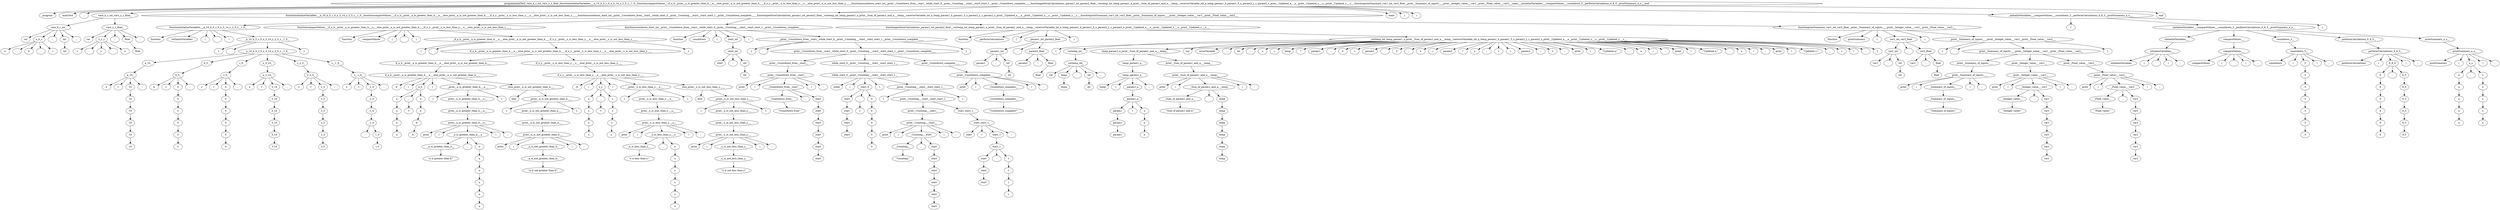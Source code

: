 digraph G {
  node1 [label="programmainTest_vara_b_c_int_varx_y_z_float_functioninitializeVariables___a_10_b_5_c_0_x_3_14_y_2_5_z__1_0__functioncompareValues___if_a_b__print__a_is_greater_than_b___a___else_print__a_is_not_greater_than_b____if_x_y__print__x_is_less_than_y___x___else_print__x_is_not_less_than_y_____functioncountdown_start_int__print__Countdown_from__start__while_start_0__print__Counting___start__start_start_1__print__Countdown_complete_____functionperformCalculations_param1_int_param2_float__vartemp_int_temp_param1_a_print__Sum_of_param1_and_a___temp__varerrorVariable_int_a_temp_param1_b_param1_5_x_param2_y_z_param2_x_print__Updated_a___a__print__Updated_x___x__print__Updated_z___z___functionprintSummary_var1_int_var2_float__print__Summary_of_inputs____print__Integer_value___var1__print__Float_value___var2___main___initializeVariables___compareValues___countdown_3__performCalculations_6_8_5__printSummary_a_x___end"];
  node1 -> node2;
  node2 [label="program"];
  node1 -> node3;
  node3 [label="mainTest"];
  node1 -> node4;
  node4 [label=";"];
  node1 -> node5;
  node5 [label="vara_b_c_int_varx_y_z_float_"];
  node5 -> node6;
  node6 [label="vara_b_c_int_"];
  node6 -> node7;
  node7 [label="var"];
  node6 -> node8;
  node8 [label="a_b_c"];
  node8 -> node9;
  node9 [label="a"];
  node8 -> node10;
  node10 [label=","];
  node8 -> node11;
  node11 [label="b"];
  node8 -> node12;
  node12 [label=","];
  node8 -> node13;
  node13 [label="c"];
  node6 -> node14;
  node14 [label=":"];
  node6 -> node15;
  node15 [label="int"];
  node15 -> node16;
  node16 [label="int"];
  node6 -> node17;
  node17 [label=";"];
  node5 -> node18;
  node18 [label="varx_y_z_float_"];
  node18 -> node19;
  node19 [label="var"];
  node18 -> node20;
  node20 [label="x_y_z"];
  node20 -> node21;
  node21 [label="x"];
  node20 -> node22;
  node22 [label=","];
  node20 -> node23;
  node23 [label="y"];
  node20 -> node24;
  node24 [label=","];
  node20 -> node25;
  node25 [label="z"];
  node18 -> node26;
  node26 [label=":"];
  node18 -> node27;
  node27 [label="float"];
  node27 -> node28;
  node28 [label="float"];
  node18 -> node29;
  node29 [label=";"];
  node1 -> node30;
  node30 [label="functioninitializeVariables___a_10_b_5_c_0_x_3_14_y_2_5_z__1_0__functioncompareValues___if_a_b__print__a_is_greater_than_b___a___else_print__a_is_not_greater_than_b____if_x_y__print__x_is_less_than_y___x___else_print__x_is_not_less_than_y_____functioncountdown_start_int__print__Countdown_from__start__while_start_0__print__Counting___start__start_start_1__print__Countdown_complete_____functionperformCalculations_param1_int_param2_float__vartemp_int_temp_param1_a_print__Sum_of_param1_and_a___temp__varerrorVariable_int_a_temp_param1_b_param1_5_x_param2_y_z_param2_x_print__Updated_a___a__print__Updated_x___x__print__Updated_z___z___functionprintSummary_var1_int_var2_float__print__Summary_of_inputs____print__Integer_value___var1__print__Float_value___var2___"];
  node30 -> node31;
  node31 [label="functioninitializeVariables___a_10_b_5_c_0_x_3_14_y_2_5_z__1_0__"];
  node31 -> node32;
  node32 [label="function"];
  node31 -> node33;
  node33 [label="initializeVariables"];
  node31 -> node34;
  node34 [label="("];
  node31 -> node35;
  node35 [label=""];
  node31 -> node36;
  node36 [label=")"];
  node31 -> node37;
  node37 [label="_a_10_b_5_c_0_x_3_14_y_2_5_z__1_0__"];
  node37 -> node38;
  node38 [label="{"];
  node37 -> node39;
  node39 [label=""];
  node37 -> node40;
  node40 [label="a_10_b_5_c_0_x_3_14_y_2_5_z__1_0_"];
  node40 -> node41;
  node41 [label="a_10_"];
  node41 -> node42;
  node42 [label="a_10_"];
  node42 -> node43;
  node43 [label="a"];
  node42 -> node44;
  node44 [label="="];
  node42 -> node45;
  node45 [label="10"];
  node45 -> node46;
  node46 [label="10"];
  node46 -> node47;
  node47 [label="10"];
  node47 -> node48;
  node48 [label="10"];
  node48 -> node49;
  node49 [label="10"];
  node49 -> node50;
  node50 [label="10"];
  node42 -> node51;
  node51 [label=";"];
  node40 -> node52;
  node52 [label="b_5_"];
  node52 -> node53;
  node53 [label="b_5_"];
  node53 -> node54;
  node54 [label="b"];
  node53 -> node55;
  node55 [label="="];
  node53 -> node56;
  node56 [label="5"];
  node56 -> node57;
  node57 [label="5"];
  node57 -> node58;
  node58 [label="5"];
  node58 -> node59;
  node59 [label="5"];
  node59 -> node60;
  node60 [label="5"];
  node60 -> node61;
  node61 [label="5"];
  node53 -> node62;
  node62 [label=";"];
  node40 -> node63;
  node63 [label="c_0_"];
  node63 -> node64;
  node64 [label="c_0_"];
  node64 -> node65;
  node65 [label="c"];
  node64 -> node66;
  node66 [label="="];
  node64 -> node67;
  node67 [label="0"];
  node67 -> node68;
  node68 [label="0"];
  node68 -> node69;
  node69 [label="0"];
  node69 -> node70;
  node70 [label="0"];
  node70 -> node71;
  node71 [label="0"];
  node71 -> node72;
  node72 [label="0"];
  node64 -> node73;
  node73 [label=";"];
  node40 -> node74;
  node74 [label="x_3_14_"];
  node74 -> node75;
  node75 [label="x_3_14_"];
  node75 -> node76;
  node76 [label="x"];
  node75 -> node77;
  node77 [label="="];
  node75 -> node78;
  node78 [label="3_14"];
  node78 -> node79;
  node79 [label="3_14"];
  node79 -> node80;
  node80 [label="3_14"];
  node80 -> node81;
  node81 [label="3_14"];
  node81 -> node82;
  node82 [label="3_14"];
  node82 -> node83;
  node83 [label="3.14"];
  node75 -> node84;
  node84 [label=";"];
  node40 -> node85;
  node85 [label="y_2_5_"];
  node85 -> node86;
  node86 [label="y_2_5_"];
  node86 -> node87;
  node87 [label="y"];
  node86 -> node88;
  node88 [label="="];
  node86 -> node89;
  node89 [label="2_5"];
  node89 -> node90;
  node90 [label="2_5"];
  node90 -> node91;
  node91 [label="2_5"];
  node91 -> node92;
  node92 [label="2_5"];
  node92 -> node93;
  node93 [label="2_5"];
  node93 -> node94;
  node94 [label="2.5"];
  node86 -> node95;
  node95 [label=";"];
  node40 -> node96;
  node96 [label="z__1_0_"];
  node96 -> node97;
  node97 [label="z__1_0_"];
  node97 -> node98;
  node98 [label="z"];
  node97 -> node99;
  node99 [label="="];
  node97 -> node100;
  node100 [label="_1_0"];
  node100 -> node101;
  node101 [label="_1_0"];
  node101 -> node102;
  node102 [label="_1_0"];
  node102 -> node103;
  node103 [label="_1_0"];
  node103 -> node104;
  node104 [label="-"];
  node103 -> node105;
  node105 [label="1_0"];
  node105 -> node106;
  node106 [label="1.0"];
  node97 -> node107;
  node107 [label=";"];
  node37 -> node108;
  node108 [label="}"];
  node30 -> node109;
  node109 [label="functioncompareValues___if_a_b__print__a_is_greater_than_b___a___else_print__a_is_not_greater_than_b____if_x_y__print__x_is_less_than_y___x___else_print__x_is_not_less_than_y_____"];
  node109 -> node110;
  node110 [label="function"];
  node109 -> node111;
  node111 [label="compareValues"];
  node109 -> node112;
  node112 [label="("];
  node109 -> node113;
  node113 [label=""];
  node109 -> node114;
  node114 [label=")"];
  node109 -> node115;
  node115 [label="_if_a_b__print__a_is_greater_than_b___a___else_print__a_is_not_greater_than_b____if_x_y__print__x_is_less_than_y___x___else_print__x_is_not_less_than_y_____"];
  node115 -> node116;
  node116 [label="{"];
  node115 -> node117;
  node117 [label=""];
  node115 -> node118;
  node118 [label="if_a_b__print__a_is_greater_than_b___a___else_print__a_is_not_greater_than_b____if_x_y__print__x_is_less_than_y___x___else_print__x_is_not_less_than_y____"];
  node118 -> node119;
  node119 [label="if_a_b__print__a_is_greater_than_b___a___else_print__a_is_not_greater_than_b____"];
  node119 -> node120;
  node120 [label="if_a_b__print__a_is_greater_than_b___a___else_print__a_is_not_greater_than_b____"];
  node120 -> node121;
  node121 [label="if"];
  node120 -> node122;
  node122 [label="("];
  node120 -> node123;
  node123 [label="a_b"];
  node123 -> node124;
  node124 [label="a"];
  node124 -> node125;
  node125 [label="a"];
  node125 -> node126;
  node126 [label="a"];
  node126 -> node127;
  node127 [label="a"];
  node123 -> node128;
  node128 [label="_"];
  node128 -> node129;
  node129 [label=">"];
  node123 -> node130;
  node130 [label="b"];
  node130 -> node131;
  node131 [label="b"];
  node131 -> node132;
  node132 [label="b"];
  node132 -> node133;
  node133 [label="b"];
  node120 -> node134;
  node134 [label=")"];
  node120 -> node135;
  node135 [label="_print__a_is_greater_than_b___a___"];
  node135 -> node136;
  node136 [label="{"];
  node135 -> node137;
  node137 [label="print__a_is_greater_than_b___a__"];
  node137 -> node138;
  node138 [label="print__a_is_greater_than_b___a__"];
  node138 -> node139;
  node139 [label="print__a_is_greater_than_b___a__"];
  node139 -> node140;
  node140 [label="print"];
  node139 -> node141;
  node141 [label="("];
  node139 -> node142;
  node142 [label="_a_is_greater_than_b___a"];
  node142 -> node143;
  node143 [label="_a_is_greater_than_b__"];
  node143 -> node144;
  node144 [label="\"a is greater than b:\""];
  node142 -> node145;
  node145 [label=","];
  node142 -> node146;
  node146 [label="a"];
  node146 -> node147;
  node147 [label="a"];
  node147 -> node148;
  node148 [label="a"];
  node148 -> node149;
  node149 [label="a"];
  node149 -> node150;
  node150 [label="a"];
  node150 -> node151;
  node151 [label="a"];
  node139 -> node152;
  node152 [label=")"];
  node139 -> node153;
  node153 [label=";"];
  node135 -> node154;
  node154 [label="}"];
  node120 -> node155;
  node155 [label="else_print__a_is_not_greater_than_b____"];
  node155 -> node156;
  node156 [label="else"];
  node155 -> node157;
  node157 [label="_print__a_is_not_greater_than_b____"];
  node157 -> node158;
  node158 [label="{"];
  node157 -> node159;
  node159 [label="print__a_is_not_greater_than_b___"];
  node159 -> node160;
  node160 [label="print__a_is_not_greater_than_b___"];
  node160 -> node161;
  node161 [label="print__a_is_not_greater_than_b___"];
  node161 -> node162;
  node162 [label="print"];
  node161 -> node163;
  node163 [label="("];
  node161 -> node164;
  node164 [label="_a_is_not_greater_than_b_"];
  node164 -> node165;
  node165 [label="_a_is_not_greater_than_b_"];
  node165 -> node166;
  node166 [label="\"a is not greater than b\""];
  node161 -> node167;
  node167 [label=")"];
  node161 -> node168;
  node168 [label=";"];
  node157 -> node169;
  node169 [label="}"];
  node118 -> node170;
  node170 [label="if_x_y__print__x_is_less_than_y___x___else_print__x_is_not_less_than_y____"];
  node170 -> node171;
  node171 [label="if_x_y__print__x_is_less_than_y___x___else_print__x_is_not_less_than_y____"];
  node171 -> node172;
  node172 [label="if"];
  node171 -> node173;
  node173 [label="("];
  node171 -> node174;
  node174 [label="x_y"];
  node174 -> node175;
  node175 [label="x"];
  node175 -> node176;
  node176 [label="x"];
  node176 -> node177;
  node177 [label="x"];
  node177 -> node178;
  node178 [label="x"];
  node174 -> node179;
  node179 [label="_"];
  node179 -> node180;
  node180 [label="<"];
  node174 -> node181;
  node181 [label="y"];
  node181 -> node182;
  node182 [label="y"];
  node182 -> node183;
  node183 [label="y"];
  node183 -> node184;
  node184 [label="y"];
  node171 -> node185;
  node185 [label=")"];
  node171 -> node186;
  node186 [label="_print__x_is_less_than_y___x___"];
  node186 -> node187;
  node187 [label="{"];
  node186 -> node188;
  node188 [label="print__x_is_less_than_y___x__"];
  node188 -> node189;
  node189 [label="print__x_is_less_than_y___x__"];
  node189 -> node190;
  node190 [label="print__x_is_less_than_y___x__"];
  node190 -> node191;
  node191 [label="print"];
  node190 -> node192;
  node192 [label="("];
  node190 -> node193;
  node193 [label="_x_is_less_than_y___x"];
  node193 -> node194;
  node194 [label="_x_is_less_than_y__"];
  node194 -> node195;
  node195 [label="\"x is less than y:\""];
  node193 -> node196;
  node196 [label=","];
  node193 -> node197;
  node197 [label="x"];
  node197 -> node198;
  node198 [label="x"];
  node198 -> node199;
  node199 [label="x"];
  node199 -> node200;
  node200 [label="x"];
  node200 -> node201;
  node201 [label="x"];
  node201 -> node202;
  node202 [label="x"];
  node190 -> node203;
  node203 [label=")"];
  node190 -> node204;
  node204 [label=";"];
  node186 -> node205;
  node205 [label="}"];
  node171 -> node206;
  node206 [label="else_print__x_is_not_less_than_y____"];
  node206 -> node207;
  node207 [label="else"];
  node206 -> node208;
  node208 [label="_print__x_is_not_less_than_y____"];
  node208 -> node209;
  node209 [label="{"];
  node208 -> node210;
  node210 [label="print__x_is_not_less_than_y___"];
  node210 -> node211;
  node211 [label="print__x_is_not_less_than_y___"];
  node211 -> node212;
  node212 [label="print__x_is_not_less_than_y___"];
  node212 -> node213;
  node213 [label="print"];
  node212 -> node214;
  node214 [label="("];
  node212 -> node215;
  node215 [label="_x_is_not_less_than_y_"];
  node215 -> node216;
  node216 [label="_x_is_not_less_than_y_"];
  node216 -> node217;
  node217 [label="\"x is not less than y\""];
  node212 -> node218;
  node218 [label=")"];
  node212 -> node219;
  node219 [label=";"];
  node208 -> node220;
  node220 [label="}"];
  node115 -> node221;
  node221 [label="}"];
  node30 -> node222;
  node222 [label="functioncountdown_start_int__print__Countdown_from__start__while_start_0__print__Counting___start__start_start_1__print__Countdown_complete_____"];
  node222 -> node223;
  node223 [label="function"];
  node222 -> node224;
  node224 [label="countdown"];
  node222 -> node225;
  node225 [label="("];
  node222 -> node226;
  node226 [label="start_int"];
  node226 -> node227;
  node227 [label="start_int"];
  node227 -> node228;
  node228 [label="start"];
  node227 -> node229;
  node229 [label=":"];
  node227 -> node230;
  node230 [label="int"];
  node230 -> node231;
  node231 [label="int"];
  node222 -> node232;
  node232 [label=")"];
  node222 -> node233;
  node233 [label="_print__Countdown_from__start__while_start_0__print__Counting___start__start_start_1__print__Countdown_complete_____"];
  node233 -> node234;
  node234 [label="{"];
  node233 -> node235;
  node235 [label=""];
  node233 -> node236;
  node236 [label="print__Countdown_from__start__while_start_0__print__Counting___start__start_start_1__print__Countdown_complete____"];
  node236 -> node237;
  node237 [label="print__Countdown_from__start__"];
  node237 -> node238;
  node238 [label="print__Countdown_from__start__"];
  node238 -> node239;
  node239 [label="print"];
  node238 -> node240;
  node240 [label="("];
  node238 -> node241;
  node241 [label="_Countdown_from__start"];
  node241 -> node242;
  node242 [label="_Countdown_from_"];
  node242 -> node243;
  node243 [label="\"Countdown from\""];
  node241 -> node244;
  node244 [label=","];
  node241 -> node245;
  node245 [label="start"];
  node245 -> node246;
  node246 [label="start"];
  node246 -> node247;
  node247 [label="start"];
  node247 -> node248;
  node248 [label="start"];
  node248 -> node249;
  node249 [label="start"];
  node249 -> node250;
  node250 [label="start"];
  node238 -> node251;
  node251 [label=")"];
  node238 -> node252;
  node252 [label=";"];
  node236 -> node253;
  node253 [label="while_start_0__print__Counting___start__start_start_1__"];
  node253 -> node254;
  node254 [label="while_start_0__print__Counting___start__start_start_1__"];
  node254 -> node255;
  node255 [label="while"];
  node254 -> node256;
  node256 [label="("];
  node254 -> node257;
  node257 [label="start_0"];
  node257 -> node258;
  node258 [label="start"];
  node258 -> node259;
  node259 [label="start"];
  node259 -> node260;
  node260 [label="start"];
  node260 -> node261;
  node261 [label="start"];
  node257 -> node262;
  node262 [label="_"];
  node262 -> node263;
  node263 [label=">"];
  node257 -> node264;
  node264 [label="0"];
  node264 -> node265;
  node265 [label="0"];
  node265 -> node266;
  node266 [label="0"];
  node266 -> node267;
  node267 [label="0"];
  node267 -> node268;
  node268 [label="0"];
  node254 -> node269;
  node269 [label=")"];
  node254 -> node270;
  node270 [label="_print__Counting___start__start_start_1__"];
  node270 -> node271;
  node271 [label="{"];
  node270 -> node272;
  node272 [label="print__Counting___start__start_start_1_"];
  node272 -> node273;
  node273 [label="print__Counting___start__"];
  node273 -> node274;
  node274 [label="print__Counting___start__"];
  node274 -> node275;
  node275 [label="print"];
  node274 -> node276;
  node276 [label="("];
  node274 -> node277;
  node277 [label="_Counting___start"];
  node277 -> node278;
  node278 [label="_Counting__"];
  node278 -> node279;
  node279 [label="\"Counting:\""];
  node277 -> node280;
  node280 [label=","];
  node277 -> node281;
  node281 [label="start"];
  node281 -> node282;
  node282 [label="start"];
  node282 -> node283;
  node283 [label="start"];
  node283 -> node284;
  node284 [label="start"];
  node284 -> node285;
  node285 [label="start"];
  node285 -> node286;
  node286 [label="start"];
  node274 -> node287;
  node287 [label=")"];
  node274 -> node288;
  node288 [label=";"];
  node272 -> node289;
  node289 [label="start_start_1_"];
  node289 -> node290;
  node290 [label="start_start_1_"];
  node290 -> node291;
  node291 [label="start"];
  node290 -> node292;
  node292 [label="="];
  node290 -> node293;
  node293 [label="start_1"];
  node293 -> node294;
  node294 [label="start_1"];
  node294 -> node295;
  node295 [label="start"];
  node295 -> node296;
  node296 [label="start"];
  node296 -> node297;
  node297 [label="start"];
  node294 -> node298;
  node298 [label="-"];
  node294 -> node299;
  node299 [label="1"];
  node299 -> node300;
  node300 [label="1"];
  node300 -> node301;
  node301 [label="1"];
  node301 -> node302;
  node302 [label="1"];
  node290 -> node303;
  node303 [label=";"];
  node270 -> node304;
  node304 [label="}"];
  node236 -> node305;
  node305 [label="print__Countdown_complete____"];
  node305 -> node306;
  node306 [label="print__Countdown_complete____"];
  node306 -> node307;
  node307 [label="print"];
  node306 -> node308;
  node308 [label="("];
  node306 -> node309;
  node309 [label="_Countdown_complete__"];
  node309 -> node310;
  node310 [label="_Countdown_complete__"];
  node310 -> node311;
  node311 [label="\"Countdown complete!\""];
  node306 -> node312;
  node312 [label=")"];
  node306 -> node313;
  node313 [label=";"];
  node233 -> node314;
  node314 [label="}"];
  node30 -> node315;
  node315 [label="functionperformCalculations_param1_int_param2_float__vartemp_int_temp_param1_a_print__Sum_of_param1_and_a___temp__varerrorVariable_int_a_temp_param1_b_param1_5_x_param2_y_z_param2_x_print__Updated_a___a__print__Updated_x___x__print__Updated_z___z___"];
  node315 -> node316;
  node316 [label="function"];
  node315 -> node317;
  node317 [label="performCalculations"];
  node315 -> node318;
  node318 [label="("];
  node315 -> node319;
  node319 [label="param1_int_param2_float"];
  node319 -> node320;
  node320 [label="param1_int"];
  node320 -> node321;
  node321 [label="param1"];
  node320 -> node322;
  node322 [label=":"];
  node320 -> node323;
  node323 [label="int"];
  node323 -> node324;
  node324 [label="int"];
  node319 -> node325;
  node325 [label=","];
  node319 -> node326;
  node326 [label="param2_float"];
  node326 -> node327;
  node327 [label="param2"];
  node326 -> node328;
  node328 [label=":"];
  node326 -> node329;
  node329 [label="float"];
  node329 -> node330;
  node330 [label="float"];
  node315 -> node331;
  node331 [label=")"];
  node315 -> node332;
  node332 [label="_vartemp_int_temp_param1_a_print__Sum_of_param1_and_a___temp__varerrorVariable_int_a_temp_param1_b_param1_5_x_param2_y_z_param2_x_print__Updated_a___a__print__Updated_x___x__print__Updated_z___z___"];
  node332 -> node333;
  node333 [label="{"];
  node332 -> node334;
  node334 [label="vartemp_int_"];
  node334 -> node335;
  node335 [label="vartemp_int_"];
  node335 -> node336;
  node336 [label="var"];
  node335 -> node337;
  node337 [label="temp"];
  node337 -> node338;
  node338 [label="temp"];
  node335 -> node339;
  node339 [label=":"];
  node335 -> node340;
  node340 [label="int"];
  node340 -> node341;
  node341 [label="int"];
  node335 -> node342;
  node342 [label=";"];
  node332 -> node343;
  node343 [label="temp_param1_a_print__Sum_of_param1_and_a___temp__"];
  node343 -> node344;
  node344 [label="temp_param1_a_"];
  node344 -> node345;
  node345 [label="temp_param1_a_"];
  node345 -> node346;
  node346 [label="temp"];
  node345 -> node347;
  node347 [label="="];
  node345 -> node348;
  node348 [label="param1_a"];
  node348 -> node349;
  node349 [label="param1_a"];
  node349 -> node350;
  node350 [label="param1"];
  node350 -> node351;
  node351 [label="param1"];
  node351 -> node352;
  node352 [label="param1"];
  node349 -> node353;
  node353 [label="+"];
  node349 -> node354;
  node354 [label="a"];
  node354 -> node355;
  node355 [label="a"];
  node355 -> node356;
  node356 [label="a"];
  node345 -> node357;
  node357 [label=";"];
  node343 -> node358;
  node358 [label="print__Sum_of_param1_and_a___temp__"];
  node358 -> node359;
  node359 [label="print__Sum_of_param1_and_a___temp__"];
  node359 -> node360;
  node360 [label="print"];
  node359 -> node361;
  node361 [label="("];
  node359 -> node362;
  node362 [label="_Sum_of_param1_and_a___temp"];
  node362 -> node363;
  node363 [label="_Sum_of_param1_and_a__"];
  node363 -> node364;
  node364 [label="\"Sum of param1 and a:\""];
  node362 -> node365;
  node365 [label=","];
  node362 -> node366;
  node366 [label="temp"];
  node366 -> node367;
  node367 [label="temp"];
  node367 -> node368;
  node368 [label="temp"];
  node368 -> node369;
  node369 [label="temp"];
  node369 -> node370;
  node370 [label="temp"];
  node370 -> node371;
  node371 [label="temp"];
  node359 -> node372;
  node372 [label=")"];
  node359 -> node373;
  node373 [label=";"];
  node332 -> node374;
  node374 [label="var"];
  node332 -> node375;
  node375 [label="errorVariable"];
  node332 -> node376;
  node376 [label=":"];
  node332 -> node377;
  node377 [label="int"];
  node332 -> node378;
  node378 [label=";"];
  node332 -> node379;
  node379 [label="a"];
  node332 -> node380;
  node380 [label="="];
  node332 -> node381;
  node381 [label="temp"];
  node332 -> node382;
  node382 [label="*"];
  node332 -> node383;
  node383 [label="param1"];
  node332 -> node384;
  node384 [label=";"];
  node332 -> node385;
  node385 [label="b"];
  node332 -> node386;
  node386 [label="="];
  node332 -> node387;
  node387 [label="param1"];
  node332 -> node388;
  node388 [label="-"];
  node332 -> node389;
  node389 [label="5"];
  node332 -> node390;
  node390 [label=";"];
  node332 -> node391;
  node391 [label="x"];
  node332 -> node392;
  node392 [label="="];
  node332 -> node393;
  node393 [label="param2"];
  node332 -> node394;
  node394 [label="*"];
  node332 -> node395;
  node395 [label="y"];
  node332 -> node396;
  node396 [label=";"];
  node332 -> node397;
  node397 [label="z"];
  node332 -> node398;
  node398 [label="="];
  node332 -> node399;
  node399 [label="param2"];
  node332 -> node400;
  node400 [label="/"];
  node332 -> node401;
  node401 [label="x"];
  node332 -> node402;
  node402 [label=";"];
  node332 -> node403;
  node403 [label="print"];
  node332 -> node404;
  node404 [label="("];
  node332 -> node405;
  node405 [label="\"Updated a:\""];
  node332 -> node406;
  node406 [label=","];
  node332 -> node407;
  node407 [label="a"];
  node332 -> node408;
  node408 [label=")"];
  node332 -> node409;
  node409 [label=";"];
  node332 -> node410;
  node410 [label="print"];
  node332 -> node411;
  node411 [label="("];
  node332 -> node412;
  node412 [label="\"Updated x:\""];
  node332 -> node413;
  node413 [label=","];
  node332 -> node414;
  node414 [label="x"];
  node332 -> node415;
  node415 [label=")"];
  node332 -> node416;
  node416 [label=";"];
  node332 -> node417;
  node417 [label="print"];
  node332 -> node418;
  node418 [label="("];
  node332 -> node419;
  node419 [label="\"Updated z:\""];
  node332 -> node420;
  node420 [label=","];
  node332 -> node421;
  node421 [label="z"];
  node332 -> node422;
  node422 [label=")"];
  node332 -> node423;
  node423 [label=";"];
  node332 -> node424;
  node424 [label="}"];
  node30 -> node425;
  node425 [label="functionprintSummary_var1_int_var2_float__print__Summary_of_inputs____print__Integer_value___var1__print__Float_value___var2___"];
  node425 -> node426;
  node426 [label="function"];
  node425 -> node427;
  node427 [label="printSummary"];
  node425 -> node428;
  node428 [label="("];
  node425 -> node429;
  node429 [label="var1_int_var2_float"];
  node429 -> node430;
  node430 [label="var1_int"];
  node430 -> node431;
  node431 [label="var1"];
  node430 -> node432;
  node432 [label=":"];
  node430 -> node433;
  node433 [label="int"];
  node433 -> node434;
  node434 [label="int"];
  node429 -> node435;
  node435 [label=","];
  node429 -> node436;
  node436 [label="var2_float"];
  node436 -> node437;
  node437 [label="var2"];
  node436 -> node438;
  node438 [label=":"];
  node436 -> node439;
  node439 [label="float"];
  node439 -> node440;
  node440 [label="float"];
  node425 -> node441;
  node441 [label=")"];
  node425 -> node442;
  node442 [label="_print__Summary_of_inputs____print__Integer_value___var1__print__Float_value___var2___"];
  node442 -> node443;
  node443 [label="{"];
  node442 -> node444;
  node444 [label=""];
  node442 -> node445;
  node445 [label="print__Summary_of_inputs____print__Integer_value___var1__print__Float_value___var2__"];
  node445 -> node446;
  node446 [label="print__Summary_of_inputs____"];
  node446 -> node447;
  node447 [label="print__Summary_of_inputs____"];
  node447 -> node448;
  node448 [label="print"];
  node447 -> node449;
  node449 [label="("];
  node447 -> node450;
  node450 [label="_Summary_of_inputs__"];
  node450 -> node451;
  node451 [label="_Summary_of_inputs__"];
  node451 -> node452;
  node452 [label="\"Summary of inputs:\""];
  node447 -> node453;
  node453 [label=")"];
  node447 -> node454;
  node454 [label=";"];
  node445 -> node455;
  node455 [label="print__Integer_value___var1__"];
  node455 -> node456;
  node456 [label="print__Integer_value___var1__"];
  node456 -> node457;
  node457 [label="print"];
  node456 -> node458;
  node458 [label="("];
  node456 -> node459;
  node459 [label="_Integer_value___var1"];
  node459 -> node460;
  node460 [label="_Integer_value__"];
  node460 -> node461;
  node461 [label="\"Integer value:\""];
  node459 -> node462;
  node462 [label=","];
  node459 -> node463;
  node463 [label="var1"];
  node463 -> node464;
  node464 [label="var1"];
  node464 -> node465;
  node465 [label="var1"];
  node465 -> node466;
  node466 [label="var1"];
  node466 -> node467;
  node467 [label="var1"];
  node467 -> node468;
  node468 [label="var1"];
  node456 -> node469;
  node469 [label=")"];
  node456 -> node470;
  node470 [label=";"];
  node445 -> node471;
  node471 [label="print__Float_value___var2__"];
  node471 -> node472;
  node472 [label="print__Float_value___var2__"];
  node472 -> node473;
  node473 [label="print"];
  node472 -> node474;
  node474 [label="("];
  node472 -> node475;
  node475 [label="_Float_value___var2"];
  node475 -> node476;
  node476 [label="_Float_value__"];
  node476 -> node477;
  node477 [label="\"Float value:\""];
  node475 -> node478;
  node478 [label=","];
  node475 -> node479;
  node479 [label="var2"];
  node479 -> node480;
  node480 [label="var2"];
  node480 -> node481;
  node481 [label="var2"];
  node481 -> node482;
  node482 [label="var2"];
  node482 -> node483;
  node483 [label="var2"];
  node483 -> node484;
  node484 [label="var2"];
  node472 -> node485;
  node485 [label=")"];
  node472 -> node486;
  node486 [label=";"];
  node442 -> node487;
  node487 [label="}"];
  node1 -> node488;
  node488 [label="main"];
  node1 -> node489;
  node489 [label="("];
  node1 -> node490;
  node490 [label=")"];
  node1 -> node491;
  node491 [label="_initializeVariables___compareValues___countdown_3__performCalculations_6_8_5__printSummary_a_x___"];
  node491 -> node492;
  node492 [label="{"];
  node491 -> node493;
  node493 [label="initializeVariables___compareValues___countdown_3__performCalculations_6_8_5__printSummary_a_x__"];
  node493 -> node494;
  node494 [label="initializeVariables___"];
  node494 -> node495;
  node495 [label="initializeVariables___"];
  node495 -> node496;
  node496 [label="initializeVariables"];
  node495 -> node497;
  node497 [label="("];
  node495 -> node498;
  node498 [label=""];
  node495 -> node499;
  node499 [label=")"];
  node495 -> node500;
  node500 [label=";"];
  node493 -> node501;
  node501 [label="compareValues___"];
  node501 -> node502;
  node502 [label="compareValues___"];
  node502 -> node503;
  node503 [label="compareValues"];
  node502 -> node504;
  node504 [label="("];
  node502 -> node505;
  node505 [label=""];
  node502 -> node506;
  node506 [label=")"];
  node502 -> node507;
  node507 [label=";"];
  node493 -> node508;
  node508 [label="countdown_3__"];
  node508 -> node509;
  node509 [label="countdown_3__"];
  node509 -> node510;
  node510 [label="countdown"];
  node509 -> node511;
  node511 [label="("];
  node509 -> node512;
  node512 [label="3"];
  node512 -> node513;
  node513 [label="3"];
  node513 -> node514;
  node514 [label="3"];
  node514 -> node515;
  node515 [label="3"];
  node515 -> node516;
  node516 [label="3"];
  node516 -> node517;
  node517 [label="3"];
  node517 -> node518;
  node518 [label="3"];
  node509 -> node519;
  node519 [label=")"];
  node509 -> node520;
  node520 [label=";"];
  node493 -> node521;
  node521 [label="performCalculations_6_8_5__"];
  node521 -> node522;
  node522 [label="performCalculations_6_8_5__"];
  node522 -> node523;
  node523 [label="performCalculations"];
  node522 -> node524;
  node524 [label="("];
  node522 -> node525;
  node525 [label="6_8_5"];
  node525 -> node526;
  node526 [label="6"];
  node526 -> node527;
  node527 [label="6"];
  node527 -> node528;
  node528 [label="6"];
  node528 -> node529;
  node529 [label="6"];
  node529 -> node530;
  node530 [label="6"];
  node530 -> node531;
  node531 [label="6"];
  node525 -> node532;
  node532 [label=","];
  node525 -> node533;
  node533 [label="8_5"];
  node533 -> node534;
  node534 [label="8_5"];
  node534 -> node535;
  node535 [label="8_5"];
  node535 -> node536;
  node536 [label="8_5"];
  node536 -> node537;
  node537 [label="8_5"];
  node537 -> node538;
  node538 [label="8.5"];
  node522 -> node539;
  node539 [label=")"];
  node522 -> node540;
  node540 [label=";"];
  node493 -> node541;
  node541 [label="printSummary_a_x__"];
  node541 -> node542;
  node542 [label="printSummary_a_x__"];
  node542 -> node543;
  node543 [label="printSummary"];
  node542 -> node544;
  node544 [label="("];
  node542 -> node545;
  node545 [label="a_x"];
  node545 -> node546;
  node546 [label="a"];
  node546 -> node547;
  node547 [label="a"];
  node547 -> node548;
  node548 [label="a"];
  node548 -> node549;
  node549 [label="a"];
  node549 -> node550;
  node550 [label="a"];
  node545 -> node551;
  node551 [label=","];
  node545 -> node552;
  node552 [label="x"];
  node552 -> node553;
  node553 [label="x"];
  node553 -> node554;
  node554 [label="x"];
  node554 -> node555;
  node555 [label="x"];
  node555 -> node556;
  node556 [label="x"];
  node542 -> node557;
  node557 [label=")"];
  node542 -> node558;
  node558 [label=";"];
  node491 -> node559;
  node559 [label="}"];
  node1 -> node560;
  node560 [label="end"];
}
